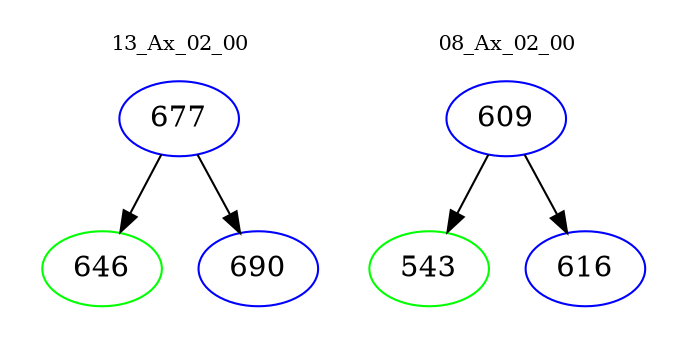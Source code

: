 digraph{
subgraph cluster_0 {
color = white
label = "13_Ax_02_00";
fontsize=10;
T0_677 [label="677", color="blue"]
T0_677 -> T0_646 [color="black"]
T0_646 [label="646", color="green"]
T0_677 -> T0_690 [color="black"]
T0_690 [label="690", color="blue"]
}
subgraph cluster_1 {
color = white
label = "08_Ax_02_00";
fontsize=10;
T1_609 [label="609", color="blue"]
T1_609 -> T1_543 [color="black"]
T1_543 [label="543", color="green"]
T1_609 -> T1_616 [color="black"]
T1_616 [label="616", color="blue"]
}
}
